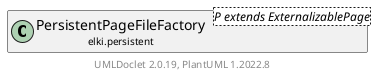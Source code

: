 @startuml
    remove .*\.(Instance|Par|Parameterizer|Factory)$
    set namespaceSeparator none
    hide empty fields
    hide empty methods

    class "<size:14>PersistentPageFileFactory.Par\n<size:10>elki.persistent" as elki.persistent.PersistentPageFileFactory.Par {
        -fileName: Path
        {static} +FILE_ID: OptionID
        +configure(Parameterization): void
        +make(): PersistentPageFileFactory<ExternalizablePage>
    }

    abstract class "<size:14>AbstractPageFileFactory.Par\n<size:10>elki.persistent" as elki.persistent.AbstractPageFileFactory.Par<ExternalizablePage> {
        {abstract} +make(): PageFileFactory<P extends Page>
    }
    class "<size:14>PersistentPageFileFactory\n<size:10>elki.persistent" as elki.persistent.PersistentPageFileFactory<P extends ExternalizablePage> [[PersistentPageFileFactory.html]]

    elki.persistent.AbstractPageFileFactory.Par <|-- elki.persistent.PersistentPageFileFactory.Par
    elki.persistent.PersistentPageFileFactory +-- elki.persistent.PersistentPageFileFactory.Par

    center footer UMLDoclet 2.0.19, PlantUML 1.2022.8
@enduml
